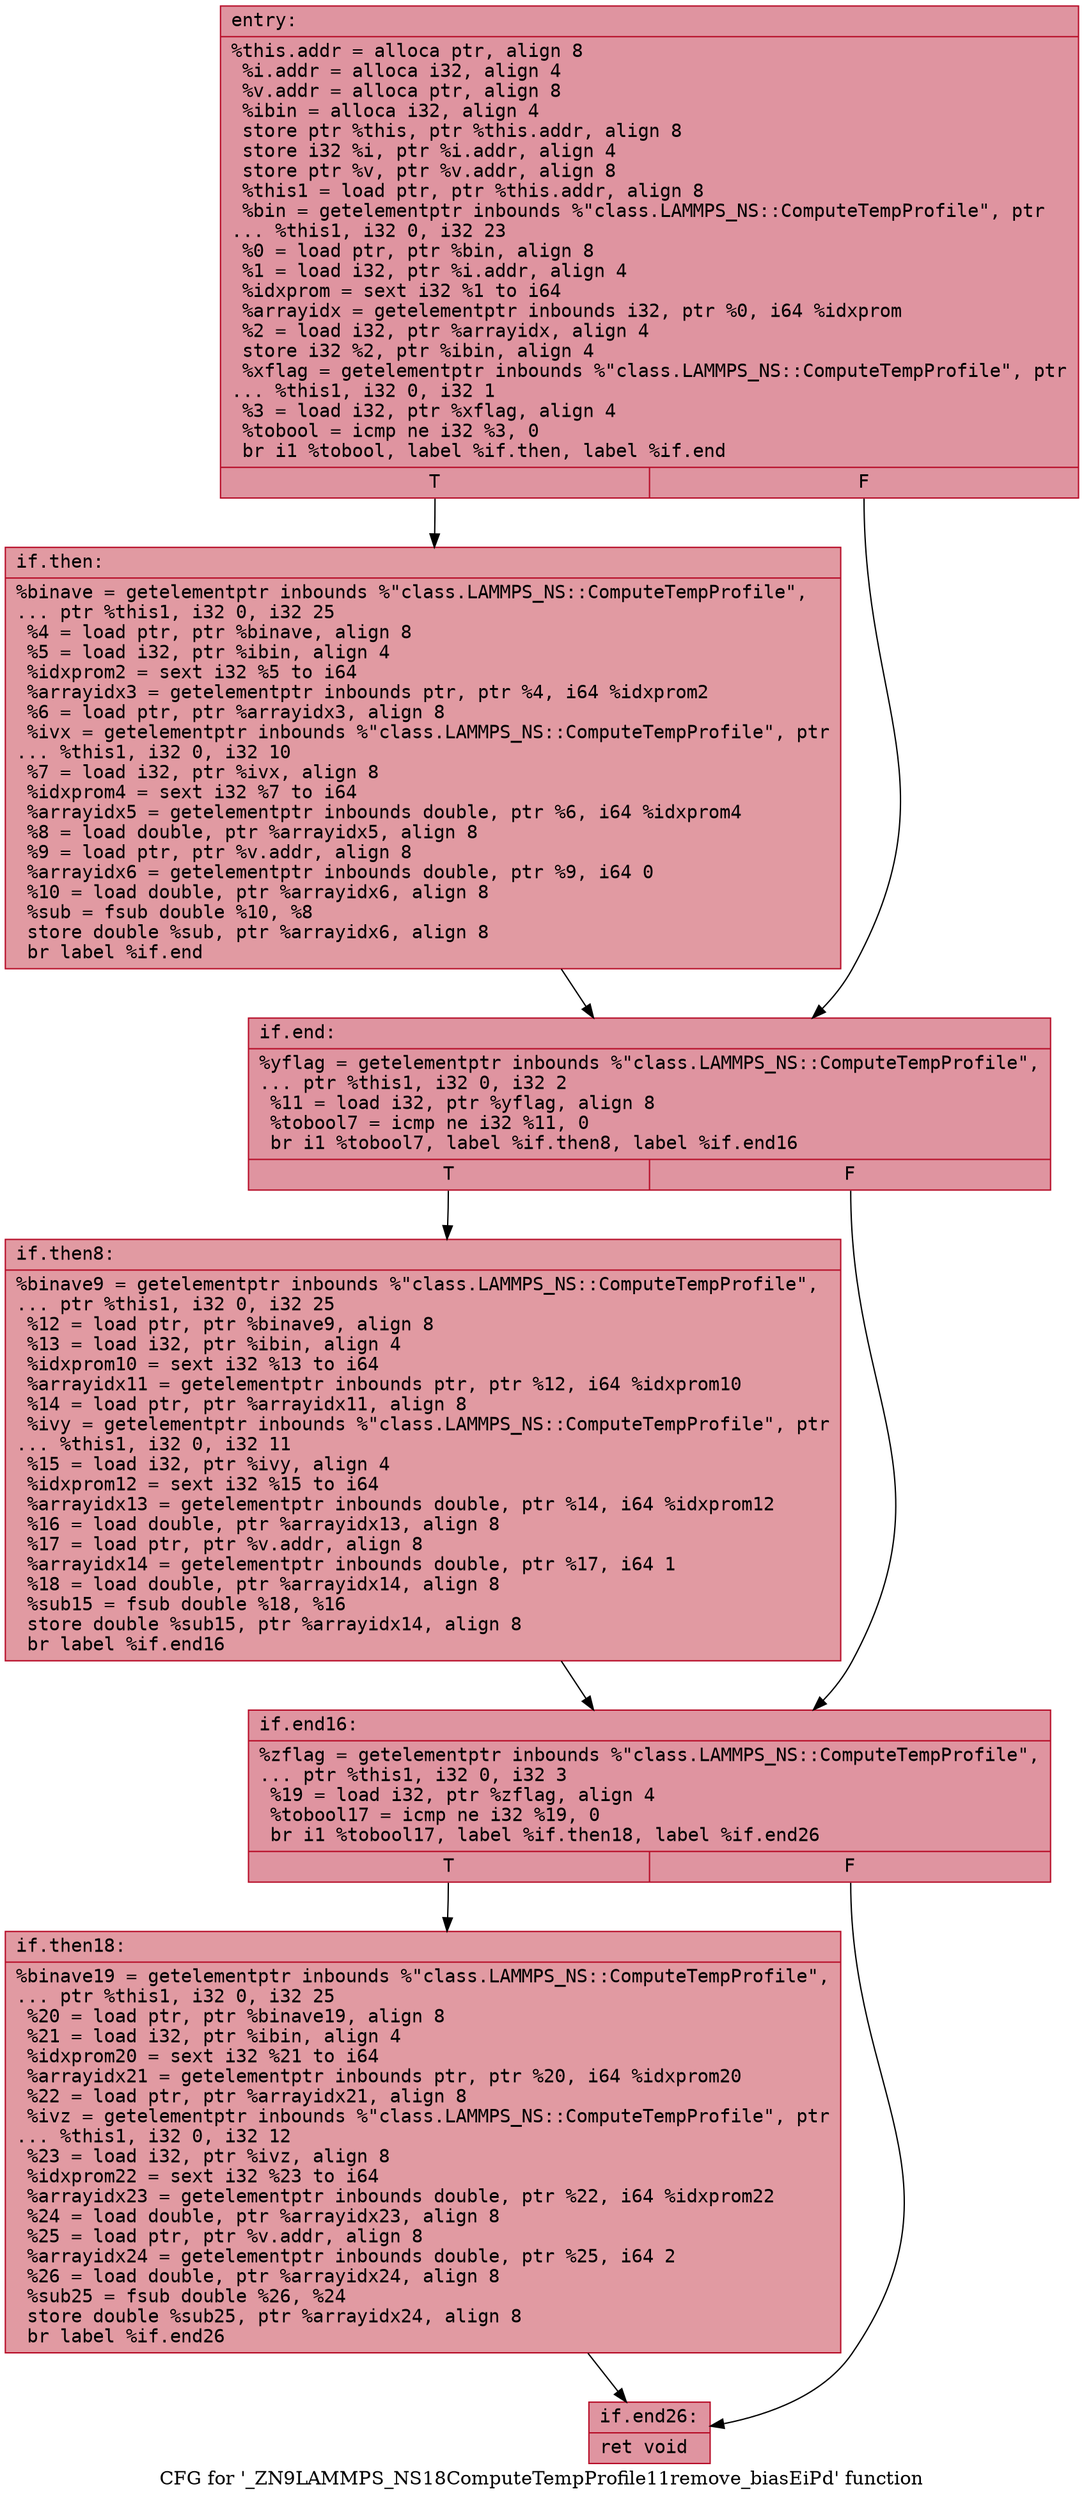 digraph "CFG for '_ZN9LAMMPS_NS18ComputeTempProfile11remove_biasEiPd' function" {
	label="CFG for '_ZN9LAMMPS_NS18ComputeTempProfile11remove_biasEiPd' function";

	Node0x5623987cedf0 [shape=record,color="#b70d28ff", style=filled, fillcolor="#b70d2870" fontname="Courier",label="{entry:\l|  %this.addr = alloca ptr, align 8\l  %i.addr = alloca i32, align 4\l  %v.addr = alloca ptr, align 8\l  %ibin = alloca i32, align 4\l  store ptr %this, ptr %this.addr, align 8\l  store i32 %i, ptr %i.addr, align 4\l  store ptr %v, ptr %v.addr, align 8\l  %this1 = load ptr, ptr %this.addr, align 8\l  %bin = getelementptr inbounds %\"class.LAMMPS_NS::ComputeTempProfile\", ptr\l... %this1, i32 0, i32 23\l  %0 = load ptr, ptr %bin, align 8\l  %1 = load i32, ptr %i.addr, align 4\l  %idxprom = sext i32 %1 to i64\l  %arrayidx = getelementptr inbounds i32, ptr %0, i64 %idxprom\l  %2 = load i32, ptr %arrayidx, align 4\l  store i32 %2, ptr %ibin, align 4\l  %xflag = getelementptr inbounds %\"class.LAMMPS_NS::ComputeTempProfile\", ptr\l... %this1, i32 0, i32 1\l  %3 = load i32, ptr %xflag, align 4\l  %tobool = icmp ne i32 %3, 0\l  br i1 %tobool, label %if.then, label %if.end\l|{<s0>T|<s1>F}}"];
	Node0x5623987cedf0:s0 -> Node0x5623987d81c0[tooltip="entry -> if.then\nProbability 62.50%" ];
	Node0x5623987cedf0:s1 -> Node0x5623987d8230[tooltip="entry -> if.end\nProbability 37.50%" ];
	Node0x5623987d81c0 [shape=record,color="#b70d28ff", style=filled, fillcolor="#bb1b2c70" fontname="Courier",label="{if.then:\l|  %binave = getelementptr inbounds %\"class.LAMMPS_NS::ComputeTempProfile\",\l... ptr %this1, i32 0, i32 25\l  %4 = load ptr, ptr %binave, align 8\l  %5 = load i32, ptr %ibin, align 4\l  %idxprom2 = sext i32 %5 to i64\l  %arrayidx3 = getelementptr inbounds ptr, ptr %4, i64 %idxprom2\l  %6 = load ptr, ptr %arrayidx3, align 8\l  %ivx = getelementptr inbounds %\"class.LAMMPS_NS::ComputeTempProfile\", ptr\l... %this1, i32 0, i32 10\l  %7 = load i32, ptr %ivx, align 8\l  %idxprom4 = sext i32 %7 to i64\l  %arrayidx5 = getelementptr inbounds double, ptr %6, i64 %idxprom4\l  %8 = load double, ptr %arrayidx5, align 8\l  %9 = load ptr, ptr %v.addr, align 8\l  %arrayidx6 = getelementptr inbounds double, ptr %9, i64 0\l  %10 = load double, ptr %arrayidx6, align 8\l  %sub = fsub double %10, %8\l  store double %sub, ptr %arrayidx6, align 8\l  br label %if.end\l}"];
	Node0x5623987d81c0 -> Node0x5623987d8230[tooltip="if.then -> if.end\nProbability 100.00%" ];
	Node0x5623987d8230 [shape=record,color="#b70d28ff", style=filled, fillcolor="#b70d2870" fontname="Courier",label="{if.end:\l|  %yflag = getelementptr inbounds %\"class.LAMMPS_NS::ComputeTempProfile\",\l... ptr %this1, i32 0, i32 2\l  %11 = load i32, ptr %yflag, align 8\l  %tobool7 = icmp ne i32 %11, 0\l  br i1 %tobool7, label %if.then8, label %if.end16\l|{<s0>T|<s1>F}}"];
	Node0x5623987d8230:s0 -> Node0x5623987cf910[tooltip="if.end -> if.then8\nProbability 62.50%" ];
	Node0x5623987d8230:s1 -> Node0x5623987d9230[tooltip="if.end -> if.end16\nProbability 37.50%" ];
	Node0x5623987cf910 [shape=record,color="#b70d28ff", style=filled, fillcolor="#bb1b2c70" fontname="Courier",label="{if.then8:\l|  %binave9 = getelementptr inbounds %\"class.LAMMPS_NS::ComputeTempProfile\",\l... ptr %this1, i32 0, i32 25\l  %12 = load ptr, ptr %binave9, align 8\l  %13 = load i32, ptr %ibin, align 4\l  %idxprom10 = sext i32 %13 to i64\l  %arrayidx11 = getelementptr inbounds ptr, ptr %12, i64 %idxprom10\l  %14 = load ptr, ptr %arrayidx11, align 8\l  %ivy = getelementptr inbounds %\"class.LAMMPS_NS::ComputeTempProfile\", ptr\l... %this1, i32 0, i32 11\l  %15 = load i32, ptr %ivy, align 4\l  %idxprom12 = sext i32 %15 to i64\l  %arrayidx13 = getelementptr inbounds double, ptr %14, i64 %idxprom12\l  %16 = load double, ptr %arrayidx13, align 8\l  %17 = load ptr, ptr %v.addr, align 8\l  %arrayidx14 = getelementptr inbounds double, ptr %17, i64 1\l  %18 = load double, ptr %arrayidx14, align 8\l  %sub15 = fsub double %18, %16\l  store double %sub15, ptr %arrayidx14, align 8\l  br label %if.end16\l}"];
	Node0x5623987cf910 -> Node0x5623987d9230[tooltip="if.then8 -> if.end16\nProbability 100.00%" ];
	Node0x5623987d9230 [shape=record,color="#b70d28ff", style=filled, fillcolor="#b70d2870" fontname="Courier",label="{if.end16:\l|  %zflag = getelementptr inbounds %\"class.LAMMPS_NS::ComputeTempProfile\",\l... ptr %this1, i32 0, i32 3\l  %19 = load i32, ptr %zflag, align 4\l  %tobool17 = icmp ne i32 %19, 0\l  br i1 %tobool17, label %if.then18, label %if.end26\l|{<s0>T|<s1>F}}"];
	Node0x5623987d9230:s0 -> Node0x5623987da010[tooltip="if.end16 -> if.then18\nProbability 62.50%" ];
	Node0x5623987d9230:s1 -> Node0x5623987da090[tooltip="if.end16 -> if.end26\nProbability 37.50%" ];
	Node0x5623987da010 [shape=record,color="#b70d28ff", style=filled, fillcolor="#bb1b2c70" fontname="Courier",label="{if.then18:\l|  %binave19 = getelementptr inbounds %\"class.LAMMPS_NS::ComputeTempProfile\",\l... ptr %this1, i32 0, i32 25\l  %20 = load ptr, ptr %binave19, align 8\l  %21 = load i32, ptr %ibin, align 4\l  %idxprom20 = sext i32 %21 to i64\l  %arrayidx21 = getelementptr inbounds ptr, ptr %20, i64 %idxprom20\l  %22 = load ptr, ptr %arrayidx21, align 8\l  %ivz = getelementptr inbounds %\"class.LAMMPS_NS::ComputeTempProfile\", ptr\l... %this1, i32 0, i32 12\l  %23 = load i32, ptr %ivz, align 8\l  %idxprom22 = sext i32 %23 to i64\l  %arrayidx23 = getelementptr inbounds double, ptr %22, i64 %idxprom22\l  %24 = load double, ptr %arrayidx23, align 8\l  %25 = load ptr, ptr %v.addr, align 8\l  %arrayidx24 = getelementptr inbounds double, ptr %25, i64 2\l  %26 = load double, ptr %arrayidx24, align 8\l  %sub25 = fsub double %26, %24\l  store double %sub25, ptr %arrayidx24, align 8\l  br label %if.end26\l}"];
	Node0x5623987da010 -> Node0x5623987da090[tooltip="if.then18 -> if.end26\nProbability 100.00%" ];
	Node0x5623987da090 [shape=record,color="#b70d28ff", style=filled, fillcolor="#b70d2870" fontname="Courier",label="{if.end26:\l|  ret void\l}"];
}
